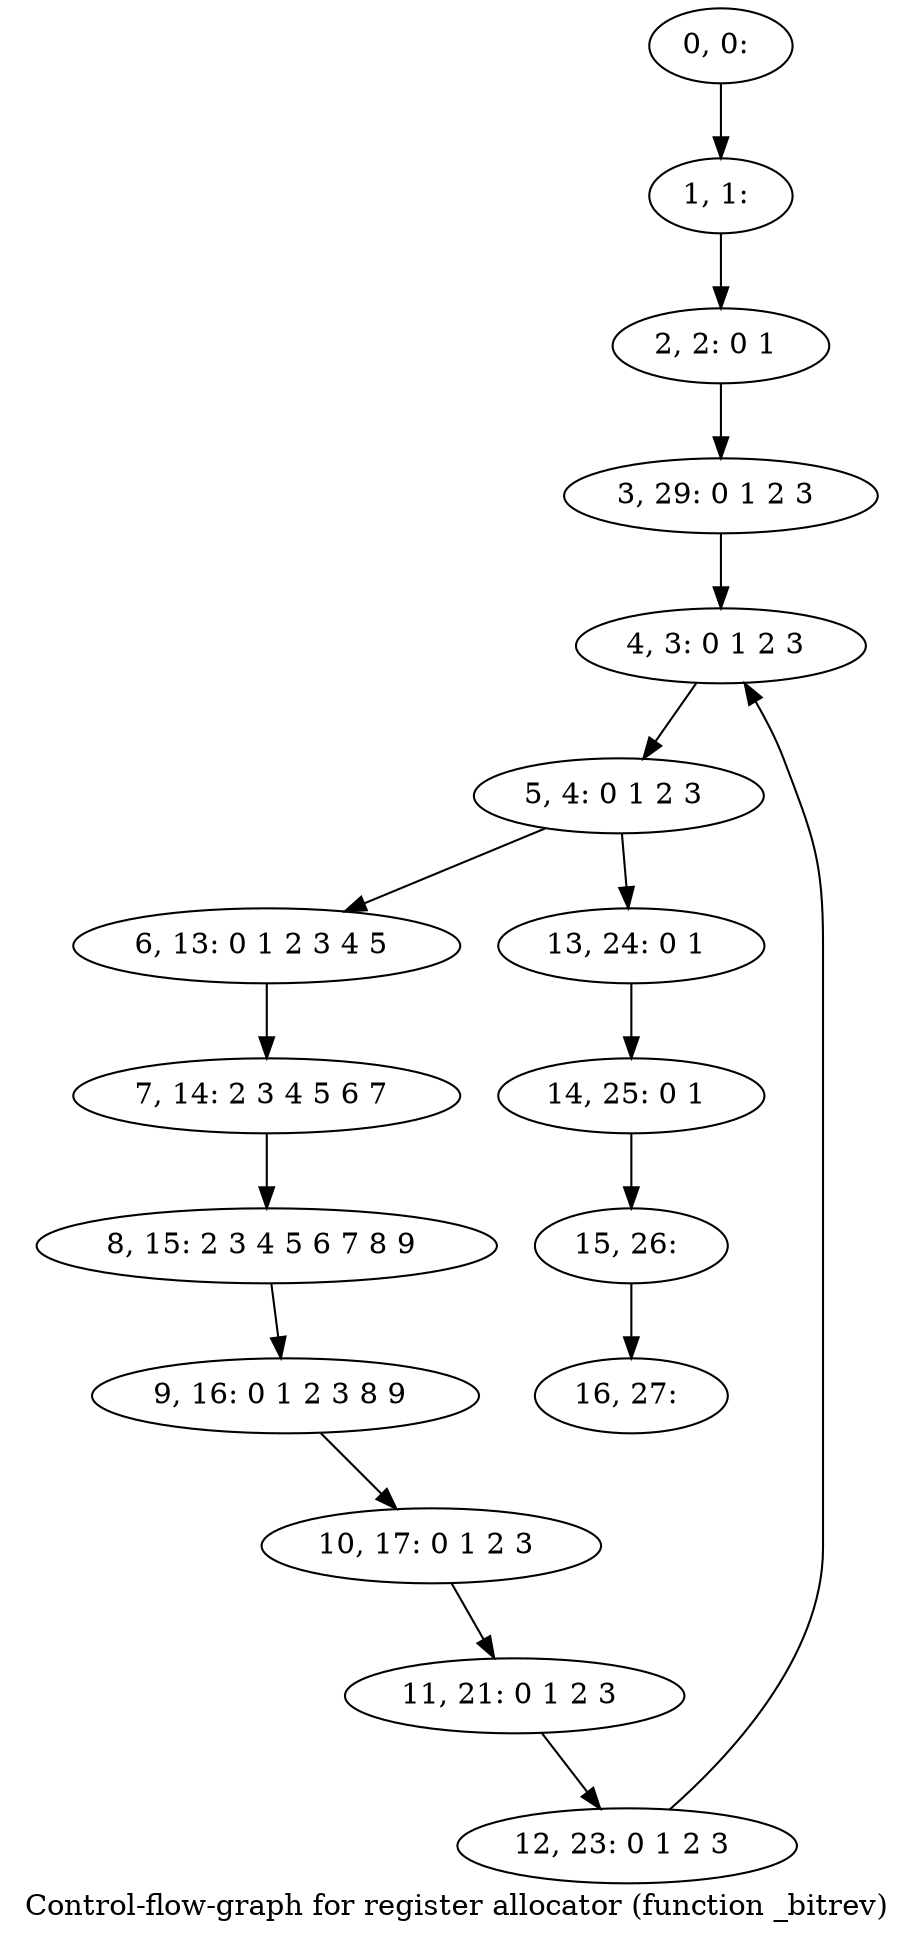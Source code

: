 digraph G {
graph [label="Control-flow-graph for register allocator (function _bitrev)"]
0[label="0, 0: "];
1[label="1, 1: "];
2[label="2, 2: 0 1 "];
3[label="3, 29: 0 1 2 3 "];
4[label="4, 3: 0 1 2 3 "];
5[label="5, 4: 0 1 2 3 "];
6[label="6, 13: 0 1 2 3 4 5 "];
7[label="7, 14: 2 3 4 5 6 7 "];
8[label="8, 15: 2 3 4 5 6 7 8 9 "];
9[label="9, 16: 0 1 2 3 8 9 "];
10[label="10, 17: 0 1 2 3 "];
11[label="11, 21: 0 1 2 3 "];
12[label="12, 23: 0 1 2 3 "];
13[label="13, 24: 0 1 "];
14[label="14, 25: 0 1 "];
15[label="15, 26: "];
16[label="16, 27: "];
0->1 ;
1->2 ;
2->3 ;
3->4 ;
4->5 ;
5->6 ;
5->13 ;
6->7 ;
7->8 ;
8->9 ;
9->10 ;
10->11 ;
11->12 ;
12->4 ;
13->14 ;
14->15 ;
15->16 ;
}
